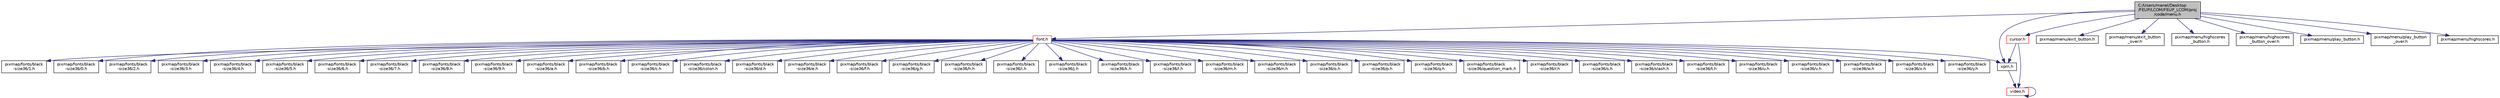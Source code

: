 digraph "C:/Users/manel/Desktop/FEUP/LCOM/FEUP_LCOM/proj/code/menu.h"
{
 // INTERACTIVE_SVG=YES
 // LATEX_PDF_SIZE
  bgcolor="transparent";
  edge [fontname="Helvetica",fontsize="10",labelfontname="Helvetica",labelfontsize="10"];
  node [fontname="Helvetica",fontsize="10",shape=record];
  Node0 [label="C:/Users/manel/Desktop\l/FEUP/LCOM/FEUP_LCOM/proj\l/code/menu.h",height=0.2,width=0.4,color="black", fillcolor="grey75", style="filled", fontcolor="black",tooltip=" "];
  Node0 -> Node1 [color="midnightblue",fontsize="10",style="solid"];
  Node1 [label="xpm.h",height=0.2,width=0.4,color="black",URL="$xpm_8h.html",tooltip=" "];
  Node1 -> Node2 [color="midnightblue",fontsize="10",style="solid"];
  Node2 [label="video.h",height=0.2,width=0.4,color="red",URL="$video_8h.html",tooltip=" "];
  Node2 -> Node2 [color="midnightblue",fontsize="10",style="solid"];
  Node0 -> Node8 [color="midnightblue",fontsize="10",style="solid"];
  Node8 [label="font.h",height=0.2,width=0.4,color="red",URL="$font_8h.html",tooltip=" "];
  Node8 -> Node1 [color="midnightblue",fontsize="10",style="solid"];
  Node8 -> Node9 [color="midnightblue",fontsize="10",style="solid"];
  Node9 [label="pixmap/fonts/black\l-size36/1.h",height=0.2,width=0.4,color="black",URL="$black-size36_21_8h.html",tooltip=" "];
  Node8 -> Node10 [color="midnightblue",fontsize="10",style="solid"];
  Node10 [label="pixmap/fonts/black\l-size36/0.h",height=0.2,width=0.4,color="black",URL="$black-size36_20_8h.html",tooltip=" "];
  Node8 -> Node11 [color="midnightblue",fontsize="10",style="solid"];
  Node11 [label="pixmap/fonts/black\l-size36/2.h",height=0.2,width=0.4,color="black",URL="$black-size36_22_8h.html",tooltip=" "];
  Node8 -> Node12 [color="midnightblue",fontsize="10",style="solid"];
  Node12 [label="pixmap/fonts/black\l-size36/3.h",height=0.2,width=0.4,color="black",URL="$black-size36_23_8h.html",tooltip=" "];
  Node8 -> Node13 [color="midnightblue",fontsize="10",style="solid"];
  Node13 [label="pixmap/fonts/black\l-size36/4.h",height=0.2,width=0.4,color="black",URL="$black-size36_24_8h.html",tooltip=" "];
  Node8 -> Node14 [color="midnightblue",fontsize="10",style="solid"];
  Node14 [label="pixmap/fonts/black\l-size36/5.h",height=0.2,width=0.4,color="black",URL="$black-size36_25_8h.html",tooltip=" "];
  Node8 -> Node15 [color="midnightblue",fontsize="10",style="solid"];
  Node15 [label="pixmap/fonts/black\l-size36/6.h",height=0.2,width=0.4,color="black",URL="$black-size36_26_8h.html",tooltip=" "];
  Node8 -> Node16 [color="midnightblue",fontsize="10",style="solid"];
  Node16 [label="pixmap/fonts/black\l-size36/7.h",height=0.2,width=0.4,color="black",URL="$black-size36_27_8h.html",tooltip=" "];
  Node8 -> Node17 [color="midnightblue",fontsize="10",style="solid"];
  Node17 [label="pixmap/fonts/black\l-size36/8.h",height=0.2,width=0.4,color="black",URL="$black-size36_28_8h.html",tooltip=" "];
  Node8 -> Node18 [color="midnightblue",fontsize="10",style="solid"];
  Node18 [label="pixmap/fonts/black\l-size36/9.h",height=0.2,width=0.4,color="black",URL="$black-size36_29_8h.html",tooltip=" "];
  Node8 -> Node19 [color="midnightblue",fontsize="10",style="solid"];
  Node19 [label="pixmap/fonts/black\l-size36/a.h",height=0.2,width=0.4,color="black",URL="$black-size36_2a_8h.html",tooltip=" "];
  Node8 -> Node20 [color="midnightblue",fontsize="10",style="solid"];
  Node20 [label="pixmap/fonts/black\l-size36/b.h",height=0.2,width=0.4,color="black",URL="$fonts_2black-size36_2b_8h.html",tooltip=" "];
  Node8 -> Node21 [color="midnightblue",fontsize="10",style="solid"];
  Node21 [label="pixmap/fonts/black\l-size36/c.h",height=0.2,width=0.4,color="black",URL="$black-size36_2c_8h.html",tooltip=" "];
  Node8 -> Node22 [color="midnightblue",fontsize="10",style="solid"];
  Node22 [label="pixmap/fonts/black\l-size36/colon.h",height=0.2,width=0.4,color="black",URL="$black-size36_2colon_8h.html",tooltip=" "];
  Node8 -> Node23 [color="midnightblue",fontsize="10",style="solid"];
  Node23 [label="pixmap/fonts/black\l-size36/d.h",height=0.2,width=0.4,color="black",URL="$black-size36_2d_8h.html",tooltip=" "];
  Node8 -> Node24 [color="midnightblue",fontsize="10",style="solid"];
  Node24 [label="pixmap/fonts/black\l-size36/e.h",height=0.2,width=0.4,color="black",URL="$black-size36_2e_8h.html",tooltip=" "];
  Node8 -> Node25 [color="midnightblue",fontsize="10",style="solid"];
  Node25 [label="pixmap/fonts/black\l-size36/f.h",height=0.2,width=0.4,color="black",URL="$black-size36_2f_8h.html",tooltip=" "];
  Node8 -> Node26 [color="midnightblue",fontsize="10",style="solid"];
  Node26 [label="pixmap/fonts/black\l-size36/g.h",height=0.2,width=0.4,color="black",URL="$black-size36_2g_8h.html",tooltip=" "];
  Node8 -> Node27 [color="midnightblue",fontsize="10",style="solid"];
  Node27 [label="pixmap/fonts/black\l-size36/h.h",height=0.2,width=0.4,color="black",URL="$black-size36_2h_8h.html",tooltip=" "];
  Node8 -> Node28 [color="midnightblue",fontsize="10",style="solid"];
  Node28 [label="pixmap/fonts/black\l-size36/i.h",height=0.2,width=0.4,color="black",URL="$black-size36_2i_8h.html",tooltip=" "];
  Node8 -> Node29 [color="midnightblue",fontsize="10",style="solid"];
  Node29 [label="pixmap/fonts/black\l-size36/j.h",height=0.2,width=0.4,color="black",URL="$black-size36_2j_8h.html",tooltip=" "];
  Node8 -> Node30 [color="midnightblue",fontsize="10",style="solid"];
  Node30 [label="pixmap/fonts/black\l-size36/k.h",height=0.2,width=0.4,color="black",URL="$black-size36_2k_8h.html",tooltip=" "];
  Node8 -> Node31 [color="midnightblue",fontsize="10",style="solid"];
  Node31 [label="pixmap/fonts/black\l-size36/l.h",height=0.2,width=0.4,color="black",URL="$black-size36_2l_8h.html",tooltip=" "];
  Node8 -> Node32 [color="midnightblue",fontsize="10",style="solid"];
  Node32 [label="pixmap/fonts/black\l-size36/m.h",height=0.2,width=0.4,color="black",URL="$black-size36_2m_8h.html",tooltip=" "];
  Node8 -> Node33 [color="midnightblue",fontsize="10",style="solid"];
  Node33 [label="pixmap/fonts/black\l-size36/n.h",height=0.2,width=0.4,color="black",URL="$black-size36_2n_8h.html",tooltip=" "];
  Node8 -> Node34 [color="midnightblue",fontsize="10",style="solid"];
  Node34 [label="pixmap/fonts/black\l-size36/o.h",height=0.2,width=0.4,color="black",URL="$black-size36_2o_8h.html",tooltip=" "];
  Node8 -> Node35 [color="midnightblue",fontsize="10",style="solid"];
  Node35 [label="pixmap/fonts/black\l-size36/p.h",height=0.2,width=0.4,color="black",URL="$black-size36_2p_8h.html",tooltip=" "];
  Node8 -> Node36 [color="midnightblue",fontsize="10",style="solid"];
  Node36 [label="pixmap/fonts/black\l-size36/q.h",height=0.2,width=0.4,color="black",URL="$black-size36_2q_8h.html",tooltip=" "];
  Node8 -> Node37 [color="midnightblue",fontsize="10",style="solid"];
  Node37 [label="pixmap/fonts/black\l-size36/question_mark.h",height=0.2,width=0.4,color="black",URL="$black-size36_2question__mark_8h.html",tooltip=" "];
  Node8 -> Node38 [color="midnightblue",fontsize="10",style="solid"];
  Node38 [label="pixmap/fonts/black\l-size36/r.h",height=0.2,width=0.4,color="black",URL="$black-size36_2r_8h.html",tooltip=" "];
  Node8 -> Node39 [color="midnightblue",fontsize="10",style="solid"];
  Node39 [label="pixmap/fonts/black\l-size36/s.h",height=0.2,width=0.4,color="black",URL="$black-size36_2s_8h.html",tooltip=" "];
  Node8 -> Node40 [color="midnightblue",fontsize="10",style="solid"];
  Node40 [label="pixmap/fonts/black\l-size36/slash.h",height=0.2,width=0.4,color="black",URL="$black-size36_2slash_8h.html",tooltip=" "];
  Node8 -> Node41 [color="midnightblue",fontsize="10",style="solid"];
  Node41 [label="pixmap/fonts/black\l-size36/t.h",height=0.2,width=0.4,color="black",URL="$black-size36_2t_8h.html",tooltip=" "];
  Node8 -> Node42 [color="midnightblue",fontsize="10",style="solid"];
  Node42 [label="pixmap/fonts/black\l-size36/u.h",height=0.2,width=0.4,color="black",URL="$black-size36_2u_8h.html",tooltip=" "];
  Node8 -> Node43 [color="midnightblue",fontsize="10",style="solid"];
  Node43 [label="pixmap/fonts/black\l-size36/v.h",height=0.2,width=0.4,color="black",URL="$black-size36_2v_8h.html",tooltip=" "];
  Node8 -> Node44 [color="midnightblue",fontsize="10",style="solid"];
  Node44 [label="pixmap/fonts/black\l-size36/w.h",height=0.2,width=0.4,color="black",URL="$black-size36_2w_8h.html",tooltip=" "];
  Node8 -> Node45 [color="midnightblue",fontsize="10",style="solid"];
  Node45 [label="pixmap/fonts/black\l-size36/x.h",height=0.2,width=0.4,color="black",URL="$black-size36_2x_8h.html",tooltip=" "];
  Node8 -> Node46 [color="midnightblue",fontsize="10",style="solid"];
  Node46 [label="pixmap/fonts/black\l-size36/y.h",height=0.2,width=0.4,color="black",URL="$black-size36_2y_8h.html",tooltip=" "];
  Node0 -> Node88 [color="midnightblue",fontsize="10",style="solid"];
  Node88 [label="cursor.h",height=0.2,width=0.4,color="red",URL="$cursor_8h.html",tooltip=" "];
  Node88 -> Node1 [color="midnightblue",fontsize="10",style="solid"];
  Node88 -> Node2 [color="midnightblue",fontsize="10",style="solid"];
  Node0 -> Node90 [color="midnightblue",fontsize="10",style="solid"];
  Node90 [label="pixmap/menu/exit_button.h",height=0.2,width=0.4,color="black",URL="$exit__button_8h.html",tooltip=" "];
  Node0 -> Node91 [color="midnightblue",fontsize="10",style="solid"];
  Node91 [label="pixmap/menu/exit_button\l_over.h",height=0.2,width=0.4,color="black",URL="$exit__button__over_8h.html",tooltip=" "];
  Node0 -> Node92 [color="midnightblue",fontsize="10",style="solid"];
  Node92 [label="pixmap/menu/highscores\l_button.h",height=0.2,width=0.4,color="black",URL="$highscores__button_8h.html",tooltip=" "];
  Node0 -> Node93 [color="midnightblue",fontsize="10",style="solid"];
  Node93 [label="pixmap/menu/highscores\l_button_over.h",height=0.2,width=0.4,color="black",URL="$highscores__button__over_8h.html",tooltip=" "];
  Node0 -> Node94 [color="midnightblue",fontsize="10",style="solid"];
  Node94 [label="pixmap/menu/play_button.h",height=0.2,width=0.4,color="black",URL="$menu_2play__button_8h.html",tooltip=" "];
  Node0 -> Node95 [color="midnightblue",fontsize="10",style="solid"];
  Node95 [label="pixmap/menu/play_button\l_over.h",height=0.2,width=0.4,color="black",URL="$play__button__over_8h.html",tooltip=" "];
  Node0 -> Node96 [color="midnightblue",fontsize="10",style="solid"];
  Node96 [label="pixmap/menu/highscores.h",height=0.2,width=0.4,color="black",URL="$highscores_8h.html",tooltip=" "];
}
